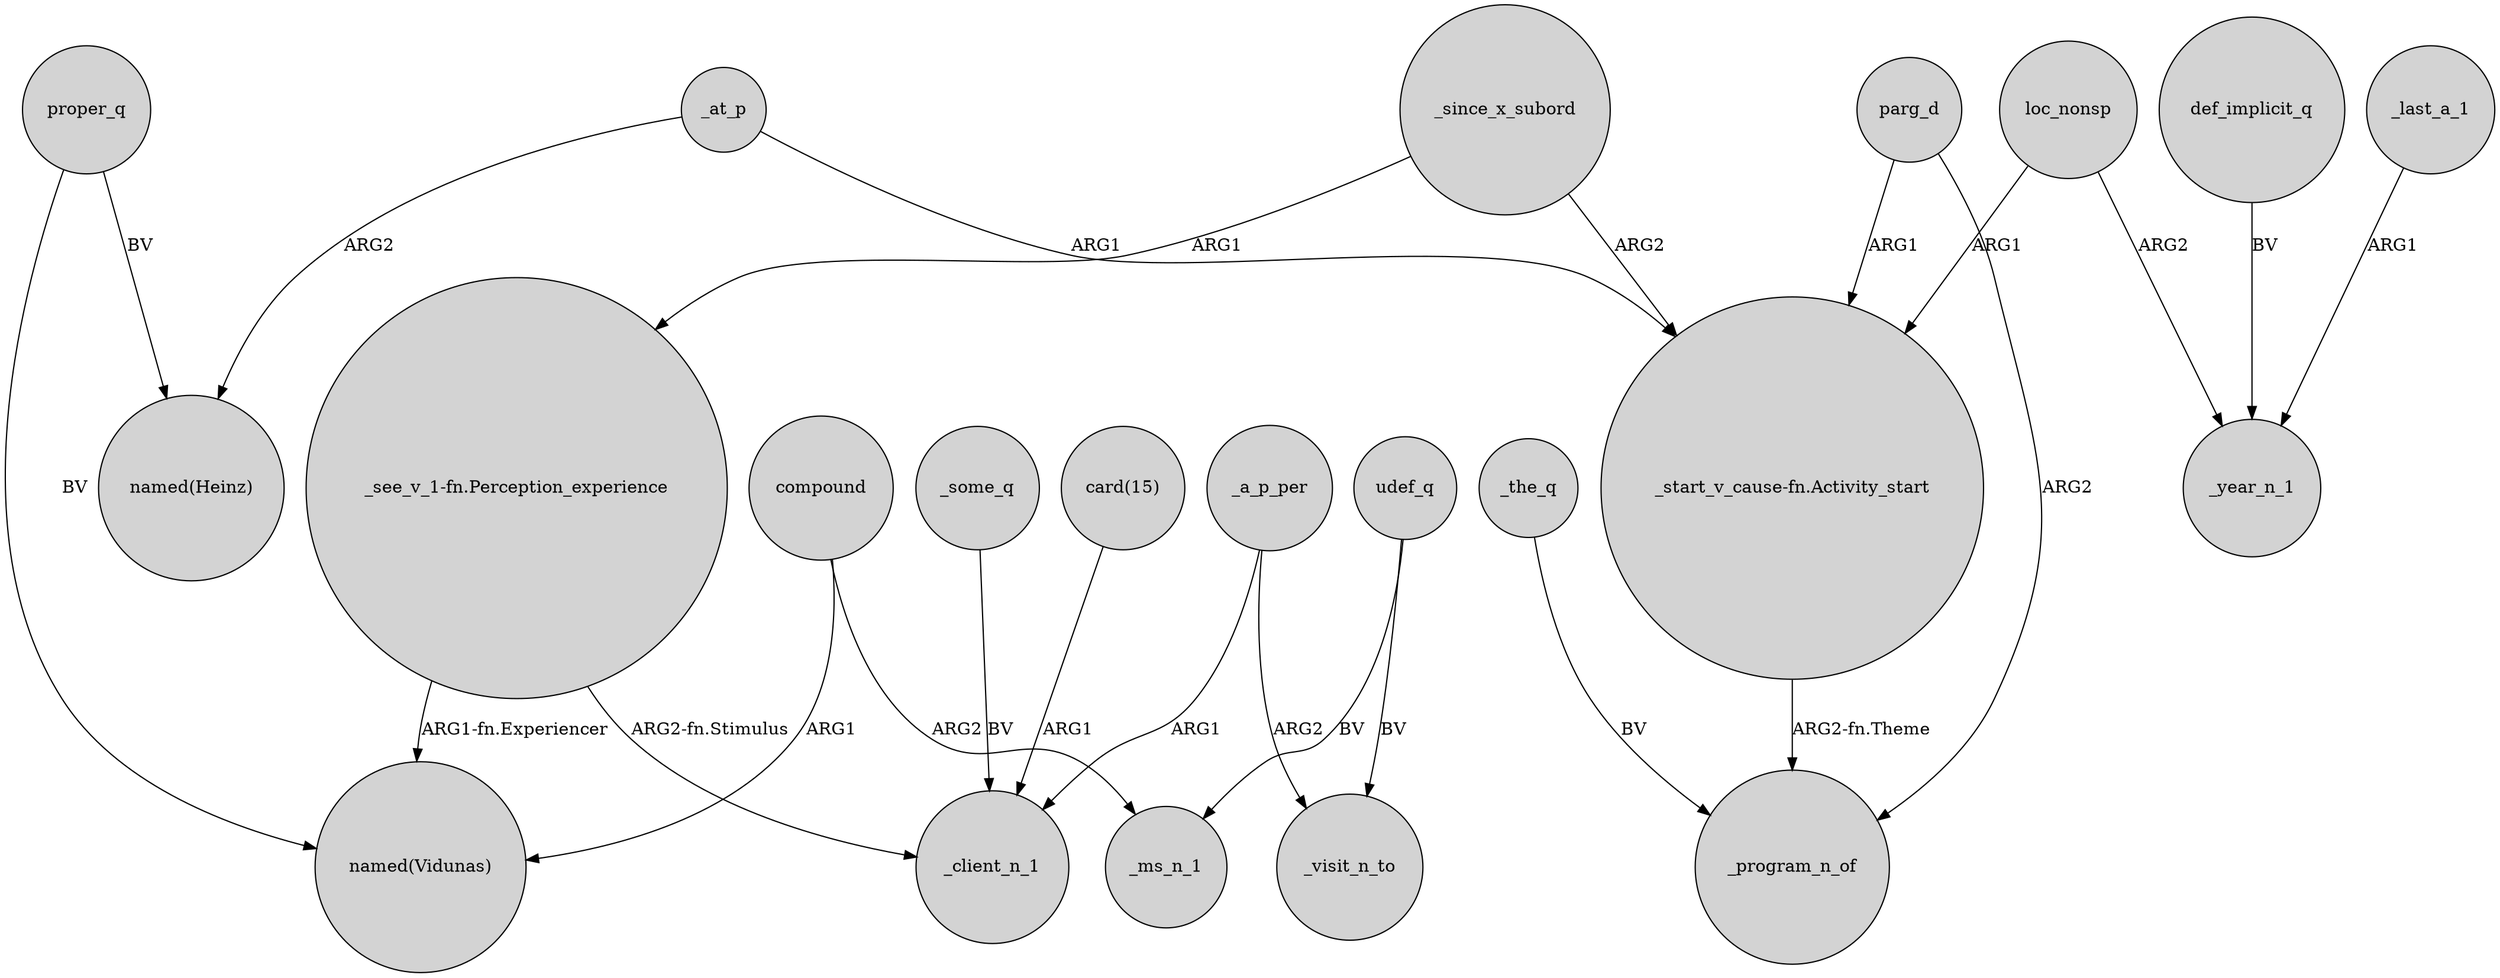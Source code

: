 digraph {
	node [shape=circle style=filled]
	_at_p -> "named(Heinz)" [label=ARG2]
	_since_x_subord -> "_see_v_1-fn.Perception_experience" [label=ARG1]
	"card(15)" -> _client_n_1 [label=ARG1]
	def_implicit_q -> _year_n_1 [label=BV]
	parg_d -> _program_n_of [label=ARG2]
	compound -> _ms_n_1 [label=ARG2]
	_some_q -> _client_n_1 [label=BV]
	"_see_v_1-fn.Perception_experience" -> "named(Vidunas)" [label="ARG1-fn.Experiencer"]
	_a_p_per -> _client_n_1 [label=ARG1]
	_since_x_subord -> "_start_v_cause-fn.Activity_start" [label=ARG2]
	udef_q -> _visit_n_to [label=BV]
	udef_q -> _ms_n_1 [label=BV]
	_a_p_per -> _visit_n_to [label=ARG2]
	_the_q -> _program_n_of [label=BV]
	proper_q -> "named(Heinz)" [label=BV]
	loc_nonsp -> _year_n_1 [label=ARG2]
	_last_a_1 -> _year_n_1 [label=ARG1]
	compound -> "named(Vidunas)" [label=ARG1]
	"_start_v_cause-fn.Activity_start" -> _program_n_of [label="ARG2-fn.Theme"]
	parg_d -> "_start_v_cause-fn.Activity_start" [label=ARG1]
	_at_p -> "_start_v_cause-fn.Activity_start" [label=ARG1]
	proper_q -> "named(Vidunas)" [label=BV]
	"_see_v_1-fn.Perception_experience" -> _client_n_1 [label="ARG2-fn.Stimulus"]
	loc_nonsp -> "_start_v_cause-fn.Activity_start" [label=ARG1]
}
